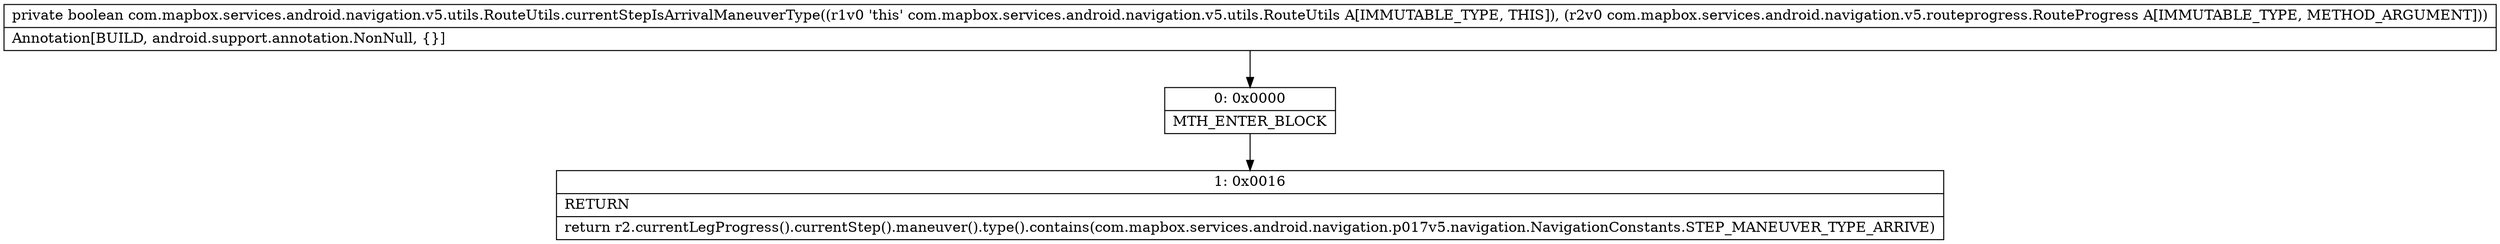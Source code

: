 digraph "CFG forcom.mapbox.services.android.navigation.v5.utils.RouteUtils.currentStepIsArrivalManeuverType(Lcom\/mapbox\/services\/android\/navigation\/v5\/routeprogress\/RouteProgress;)Z" {
Node_0 [shape=record,label="{0\:\ 0x0000|MTH_ENTER_BLOCK\l}"];
Node_1 [shape=record,label="{1\:\ 0x0016|RETURN\l|return r2.currentLegProgress().currentStep().maneuver().type().contains(com.mapbox.services.android.navigation.p017v5.navigation.NavigationConstants.STEP_MANEUVER_TYPE_ARRIVE)\l}"];
MethodNode[shape=record,label="{private boolean com.mapbox.services.android.navigation.v5.utils.RouteUtils.currentStepIsArrivalManeuverType((r1v0 'this' com.mapbox.services.android.navigation.v5.utils.RouteUtils A[IMMUTABLE_TYPE, THIS]), (r2v0 com.mapbox.services.android.navigation.v5.routeprogress.RouteProgress A[IMMUTABLE_TYPE, METHOD_ARGUMENT]))  | Annotation[BUILD, android.support.annotation.NonNull, \{\}]\l}"];
MethodNode -> Node_0;
Node_0 -> Node_1;
}

